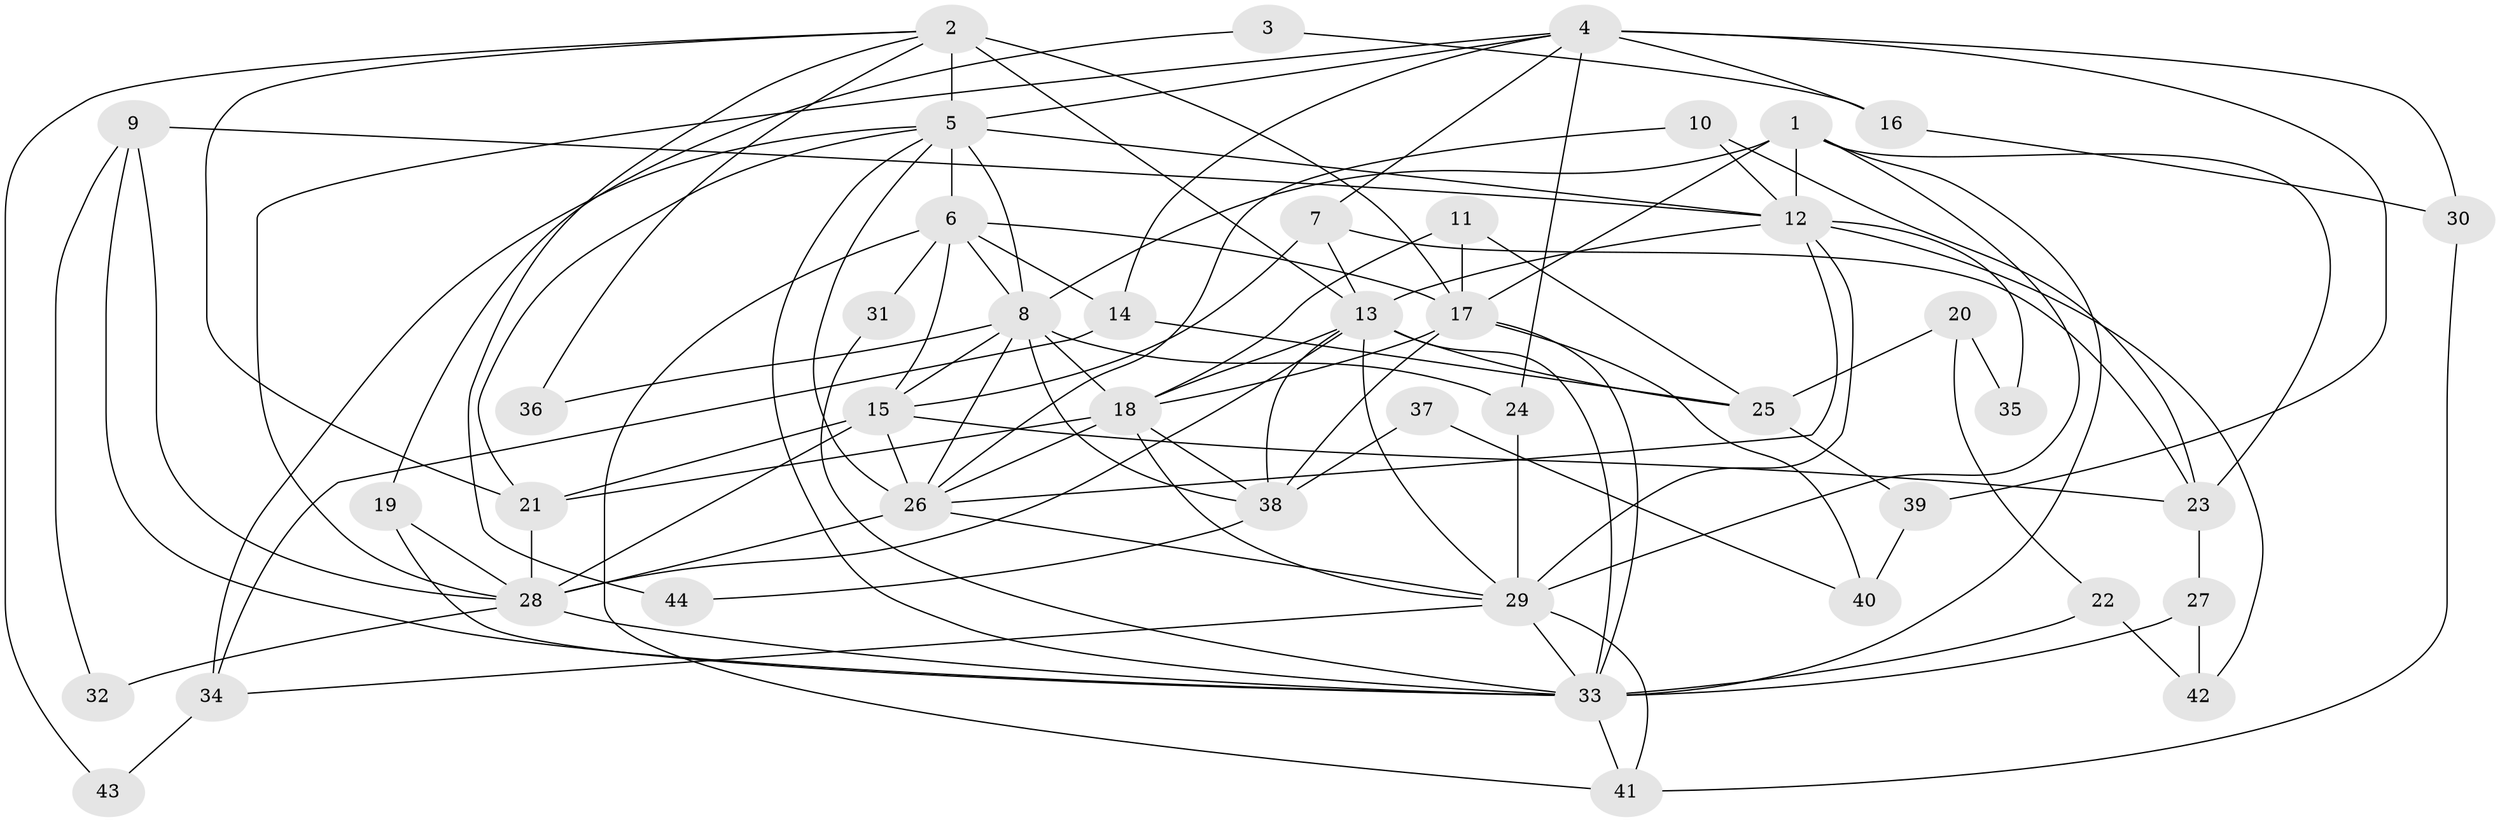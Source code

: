 // original degree distribution, {4: 0.3181818181818182, 7: 0.03409090909090909, 2: 0.1590909090909091, 5: 0.19318181818181818, 8: 0.022727272727272728, 3: 0.20454545454545456, 6: 0.06818181818181818}
// Generated by graph-tools (version 1.1) at 2025/36/03/09/25 02:36:21]
// undirected, 44 vertices, 109 edges
graph export_dot {
graph [start="1"]
  node [color=gray90,style=filled];
  1;
  2;
  3;
  4;
  5;
  6;
  7;
  8;
  9;
  10;
  11;
  12;
  13;
  14;
  15;
  16;
  17;
  18;
  19;
  20;
  21;
  22;
  23;
  24;
  25;
  26;
  27;
  28;
  29;
  30;
  31;
  32;
  33;
  34;
  35;
  36;
  37;
  38;
  39;
  40;
  41;
  42;
  43;
  44;
  1 -- 8 [weight=1.0];
  1 -- 12 [weight=1.0];
  1 -- 17 [weight=1.0];
  1 -- 23 [weight=1.0];
  1 -- 29 [weight=1.0];
  1 -- 33 [weight=1.0];
  2 -- 5 [weight=1.0];
  2 -- 13 [weight=3.0];
  2 -- 17 [weight=1.0];
  2 -- 21 [weight=1.0];
  2 -- 36 [weight=1.0];
  2 -- 43 [weight=1.0];
  2 -- 44 [weight=1.0];
  3 -- 16 [weight=1.0];
  3 -- 19 [weight=1.0];
  4 -- 5 [weight=2.0];
  4 -- 7 [weight=1.0];
  4 -- 14 [weight=1.0];
  4 -- 16 [weight=2.0];
  4 -- 24 [weight=1.0];
  4 -- 28 [weight=1.0];
  4 -- 30 [weight=1.0];
  4 -- 39 [weight=2.0];
  5 -- 6 [weight=1.0];
  5 -- 8 [weight=2.0];
  5 -- 12 [weight=2.0];
  5 -- 21 [weight=1.0];
  5 -- 26 [weight=2.0];
  5 -- 33 [weight=1.0];
  5 -- 34 [weight=2.0];
  6 -- 8 [weight=1.0];
  6 -- 14 [weight=1.0];
  6 -- 15 [weight=1.0];
  6 -- 17 [weight=1.0];
  6 -- 31 [weight=1.0];
  6 -- 41 [weight=1.0];
  7 -- 13 [weight=1.0];
  7 -- 15 [weight=1.0];
  7 -- 23 [weight=1.0];
  8 -- 15 [weight=1.0];
  8 -- 18 [weight=3.0];
  8 -- 24 [weight=1.0];
  8 -- 26 [weight=1.0];
  8 -- 36 [weight=1.0];
  8 -- 38 [weight=1.0];
  9 -- 12 [weight=1.0];
  9 -- 28 [weight=2.0];
  9 -- 32 [weight=1.0];
  9 -- 33 [weight=1.0];
  10 -- 12 [weight=1.0];
  10 -- 23 [weight=1.0];
  10 -- 26 [weight=1.0];
  11 -- 17 [weight=1.0];
  11 -- 18 [weight=1.0];
  11 -- 25 [weight=1.0];
  12 -- 13 [weight=1.0];
  12 -- 26 [weight=1.0];
  12 -- 29 [weight=2.0];
  12 -- 35 [weight=1.0];
  12 -- 42 [weight=1.0];
  13 -- 18 [weight=2.0];
  13 -- 25 [weight=1.0];
  13 -- 28 [weight=1.0];
  13 -- 29 [weight=1.0];
  13 -- 33 [weight=2.0];
  13 -- 38 [weight=1.0];
  14 -- 25 [weight=1.0];
  14 -- 34 [weight=1.0];
  15 -- 21 [weight=1.0];
  15 -- 23 [weight=1.0];
  15 -- 26 [weight=1.0];
  15 -- 28 [weight=2.0];
  16 -- 30 [weight=1.0];
  17 -- 18 [weight=2.0];
  17 -- 33 [weight=2.0];
  17 -- 38 [weight=1.0];
  17 -- 40 [weight=1.0];
  18 -- 21 [weight=1.0];
  18 -- 26 [weight=1.0];
  18 -- 29 [weight=1.0];
  18 -- 38 [weight=1.0];
  19 -- 28 [weight=1.0];
  19 -- 33 [weight=1.0];
  20 -- 22 [weight=1.0];
  20 -- 25 [weight=1.0];
  20 -- 35 [weight=1.0];
  21 -- 28 [weight=1.0];
  22 -- 33 [weight=1.0];
  22 -- 42 [weight=1.0];
  23 -- 27 [weight=1.0];
  24 -- 29 [weight=1.0];
  25 -- 39 [weight=1.0];
  26 -- 28 [weight=2.0];
  26 -- 29 [weight=1.0];
  27 -- 33 [weight=2.0];
  27 -- 42 [weight=1.0];
  28 -- 32 [weight=1.0];
  28 -- 33 [weight=1.0];
  29 -- 33 [weight=1.0];
  29 -- 34 [weight=1.0];
  29 -- 41 [weight=1.0];
  30 -- 41 [weight=1.0];
  31 -- 33 [weight=1.0];
  33 -- 41 [weight=1.0];
  34 -- 43 [weight=1.0];
  37 -- 38 [weight=1.0];
  37 -- 40 [weight=1.0];
  38 -- 44 [weight=1.0];
  39 -- 40 [weight=1.0];
}
